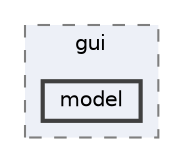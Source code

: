 digraph "C:/Github/PM3-Cable_Monitor/Software/Cable-Monitor_TouchGFX/Cable_Monitor_Horwey/TouchGFX/gui/include/gui/model"
{
 // LATEX_PDF_SIZE
  bgcolor="transparent";
  edge [fontname=Helvetica,fontsize=10,labelfontname=Helvetica,labelfontsize=10];
  node [fontname=Helvetica,fontsize=10,shape=box,height=0.2,width=0.4];
  compound=true
  subgraph clusterdir_b06536b250956a6feb5134863578089f {
    graph [ bgcolor="#edf0f7", pencolor="grey50", label="gui", fontname=Helvetica,fontsize=10 style="filled,dashed", URL="dir_b06536b250956a6feb5134863578089f.html",tooltip=""]
  dir_d2caef49de2ed57468ff267ad03e39e4 [label="model", fillcolor="#edf0f7", color="grey25", style="filled,bold", URL="dir_d2caef49de2ed57468ff267ad03e39e4.html",tooltip=""];
  }
}
